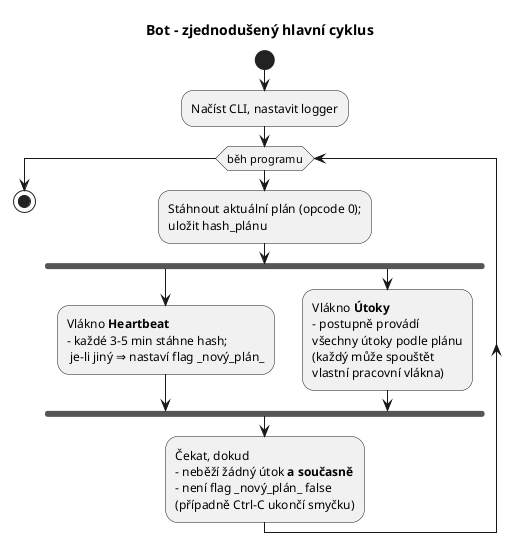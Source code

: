 @startuml
title Bot – zjednodušený hlavní cyklus

start
:Načíst CLI, nastavit logger;

while (běh programu)
  :Stáhnout aktuální plán (opcode 0);\nuložit hash_plánu;

  fork
    :Vlákno **Heartbeat**\n– každé 3–5 min stáhne hash;\n je-li jiný ⇒ nastaví flag _nový_plán_;
  fork again
    :Vlákno **Útoky**\n– postupně provádí\nvšechny útoky podle plánu\n(každý může spouštět\nvlastní pracovní vlákna);
  end fork

  :Čekat, dokud\n- neběží žádný útok **a současně**\n- není flag _nový_plán_ false\n(případně Ctrl-C ukončí smyčku);
endwhile

stop
@enduml
